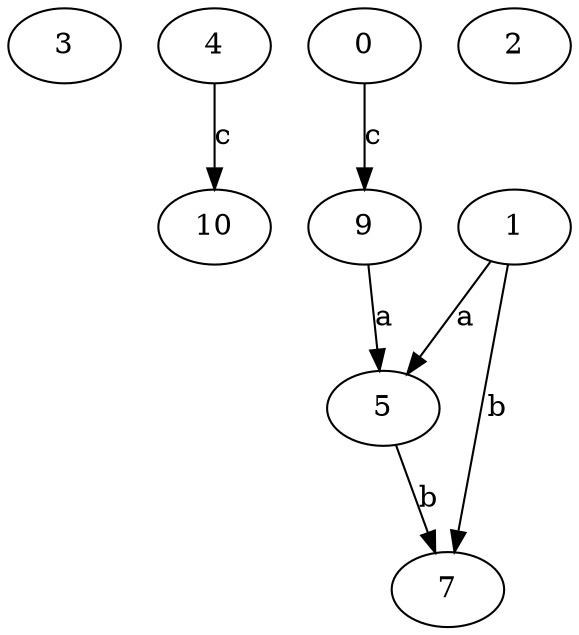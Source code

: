 strict digraph  {
3;
4;
0;
5;
1;
2;
7;
9;
10;
4 -> 10  [label=c];
0 -> 9  [label=c];
5 -> 7  [label=b];
1 -> 5  [label=a];
1 -> 7  [label=b];
9 -> 5  [label=a];
}
